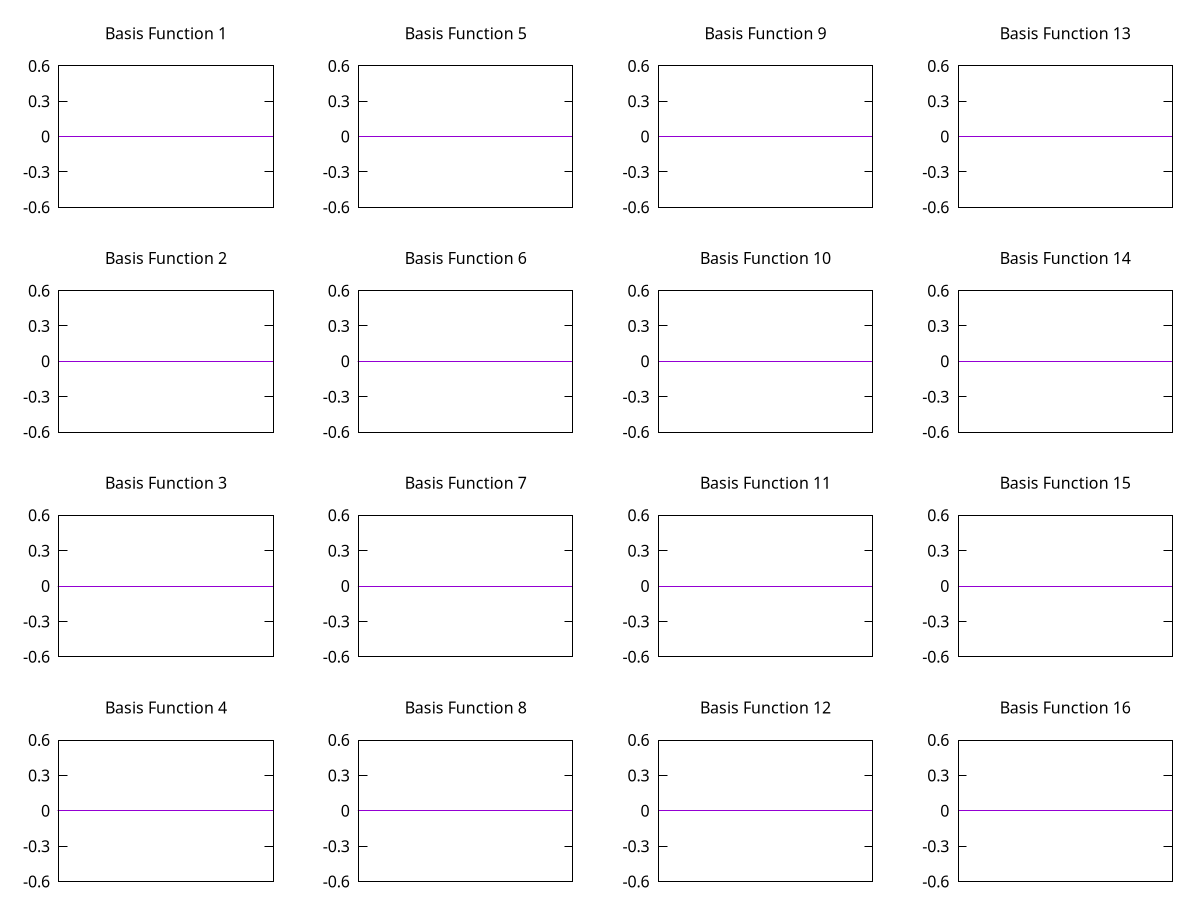unset key
set output "build/plot.pdf"
set term pdfcairo enhanced font "PragmataPro,8" fontscale 1.0 size 11in,8.5in
set xrange [-0.5:15.5]
unset xtics
set yrange [-0.6:0.6]
set ytics -0.9, 0.3, 1
set origin 0.0, 0.0
set multiplot
set size 0.25, 0.25
set origin 0.0, 0.75
set title "Basis Function 1"
plot 0, 'build/data' using 1 with points pt 7 ps 0.5 lt rgb "#000000", 'build/data' using 1 with impulses
set origin 0.0, 0.5
set title "Basis Function 2"
plot 0, 'build/data' using 2 with points pt 7 ps 0.5 lt rgb "#000000", 'build/data' using 2 with impulses
set origin 0.0, 0.25
set title "Basis Function 3"
plot 0, 'build/data' using 3 with points pt 7 ps 0.5 lt rgb "#000000", 'build/data' using 3 with impulses
set origin 0.0, 0.0
set title "Basis Function 4"
plot 0, 'build/data' using 4 with points pt 7 ps 0.5 lt rgb "#000000", 'build/data' using 4 with impulses
set origin 0.25, 0.75
set title "Basis Function 5"
plot 0, 'build/data' using 5 with points pt 7 ps 0.5 lt rgb "#000000", 'build/data' using 5 with impulses
set origin 0.25, 0.5
set title "Basis Function 6"
plot 0, 'build/data' using 6 with points pt 7 ps 0.5 lt rgb "#000000", 'build/data' using 6 with impulses
set origin 0.25, 0.25
set title "Basis Function 7"
plot 0, 'build/data' using 7 with points pt 7 ps 0.5 lt rgb "#000000", 'build/data' using 7 with impulses
set origin 0.25, 0.0
set title "Basis Function 8"
plot 0, 'build/data' using 8 with points pt 7 ps 0.5 lt rgb "#000000", 'build/data' using 8 with impulses
set origin 0.5, 0.75
set title "Basis Function 9"
plot 0, 'build/data' using 9 with points pt 7 ps 0.5 lt rgb "#000000", 'build/data' using 9 with impulses
set origin 0.5, 0.5
set title "Basis Function 10"
plot 0, 'build/data' using 10 with points pt 7 ps 0.5 lt rgb "#000000", 'build/data' using 10 with impulses
set origin 0.5, 0.25
set title "Basis Function 11"
plot 0, 'build/data' using 11 with points pt 7 ps 0.5 lt rgb "#000000", 'build/data' using 11 with impulses
set origin 0.5, 0.0
set title "Basis Function 12"
plot 0, 'build/data' using 12 with points pt 7 ps 0.5 lt rgb "#000000", 'build/data' using 12 with impulses
set origin 0.75, 0.75
set title "Basis Function 13"
plot 0, 'build/data' using 13 with points pt 7 ps 0.5 lt rgb "#000000", 'build/data' using 13 with impulses
set origin 0.75, 0.5
set title "Basis Function 14"
plot 0, 'build/data' using 14 with points pt 7 ps 0.5 lt rgb "#000000", 'build/data' using 14 with impulses
set origin 0.75, 0.25
set title "Basis Function 15"
plot 0, 'build/data' using 15 with points pt 7 ps 0.5 lt rgb "#000000", 'build/data' using 15 with impulses
set origin 0.75, 0.0
set title "Basis Function 16"
plot 0, 'build/data' using 16 with points pt 7 ps 0.5 lt rgb "#000000", 'build/data' using 16 with impulses
